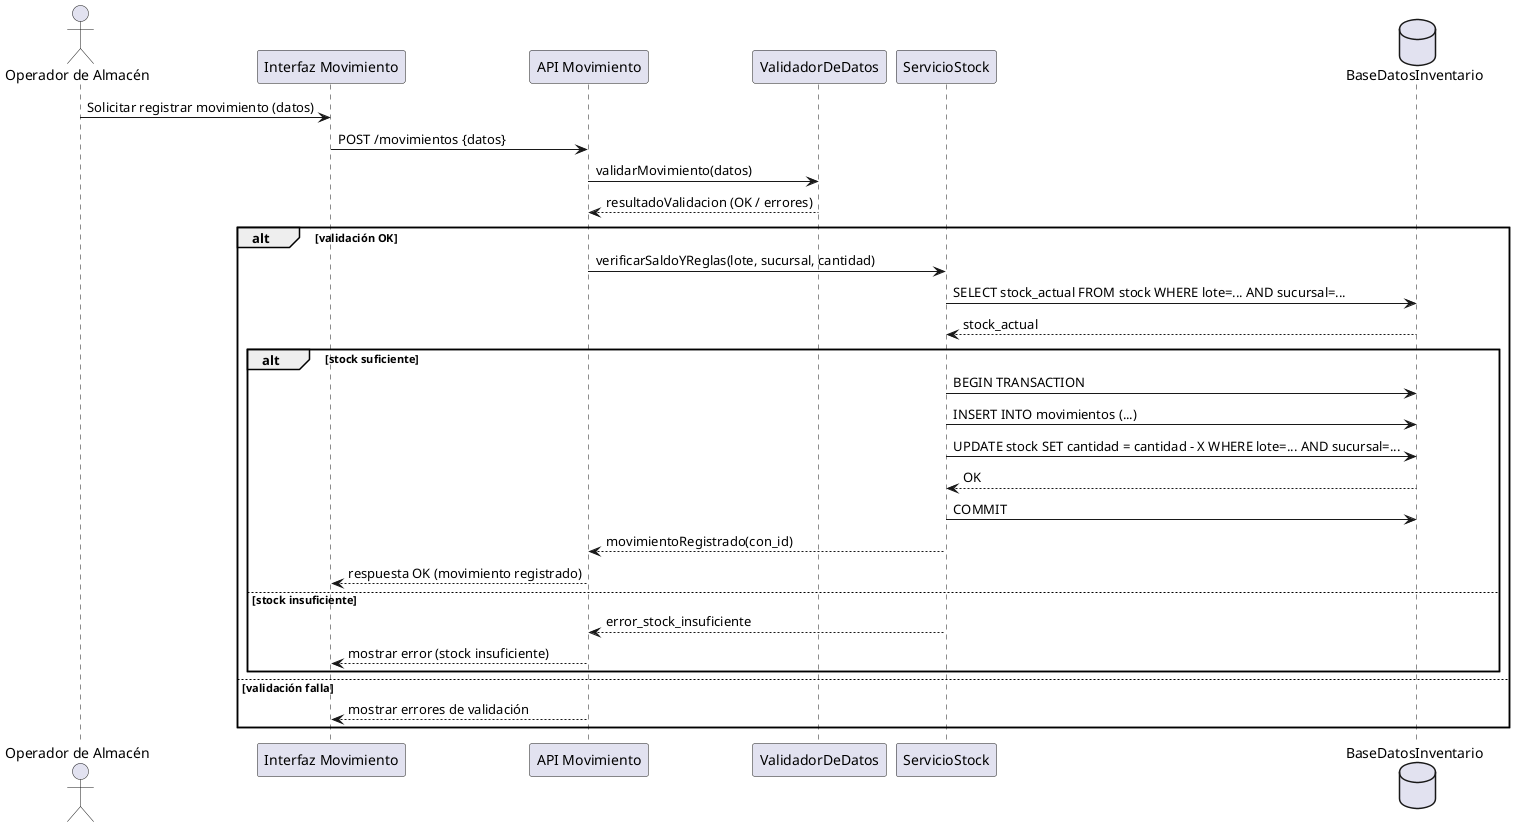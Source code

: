 @startuml
actor "Operador de Almacén" as Operador
participant "Interfaz Movimiento" as UI
participant "API Movimiento" as API
participant "ValidadorDeDatos" as Validador
participant "ServicioStock" as Servicio
database "BaseDatosInventario" as BD

Operador -> UI: Solicitar registrar movimiento (datos)
UI -> API: POST /movimientos {datos}
API -> Validador: validarMovimiento(datos)
Validador --> API: resultadoValidacion (OK / errores)
alt validación OK
  API -> Servicio: verificarSaldoYReglas(lote, sucursal, cantidad)
  Servicio -> BD: SELECT stock_actual FROM stock WHERE lote=... AND sucursal=...
  BD --> Servicio: stock_actual
  alt stock suficiente
    Servicio -> BD: BEGIN TRANSACTION
    Servicio -> BD: INSERT INTO movimientos (...)
    Servicio -> BD: UPDATE stock SET cantidad = cantidad - X WHERE lote=... AND sucursal=...
    BD --> Servicio: OK
    Servicio -> BD: COMMIT
    Servicio --> API: movimientoRegistrado(con_id)
    API --> UI: respuesta OK (movimiento registrado)
  else stock insuficiente
    Servicio --> API: error_stock_insuficiente
    API --> UI: mostrar error (stock insuficiente)
  end
else validación falla
  API --> UI: mostrar errores de validación
end
@enduml
